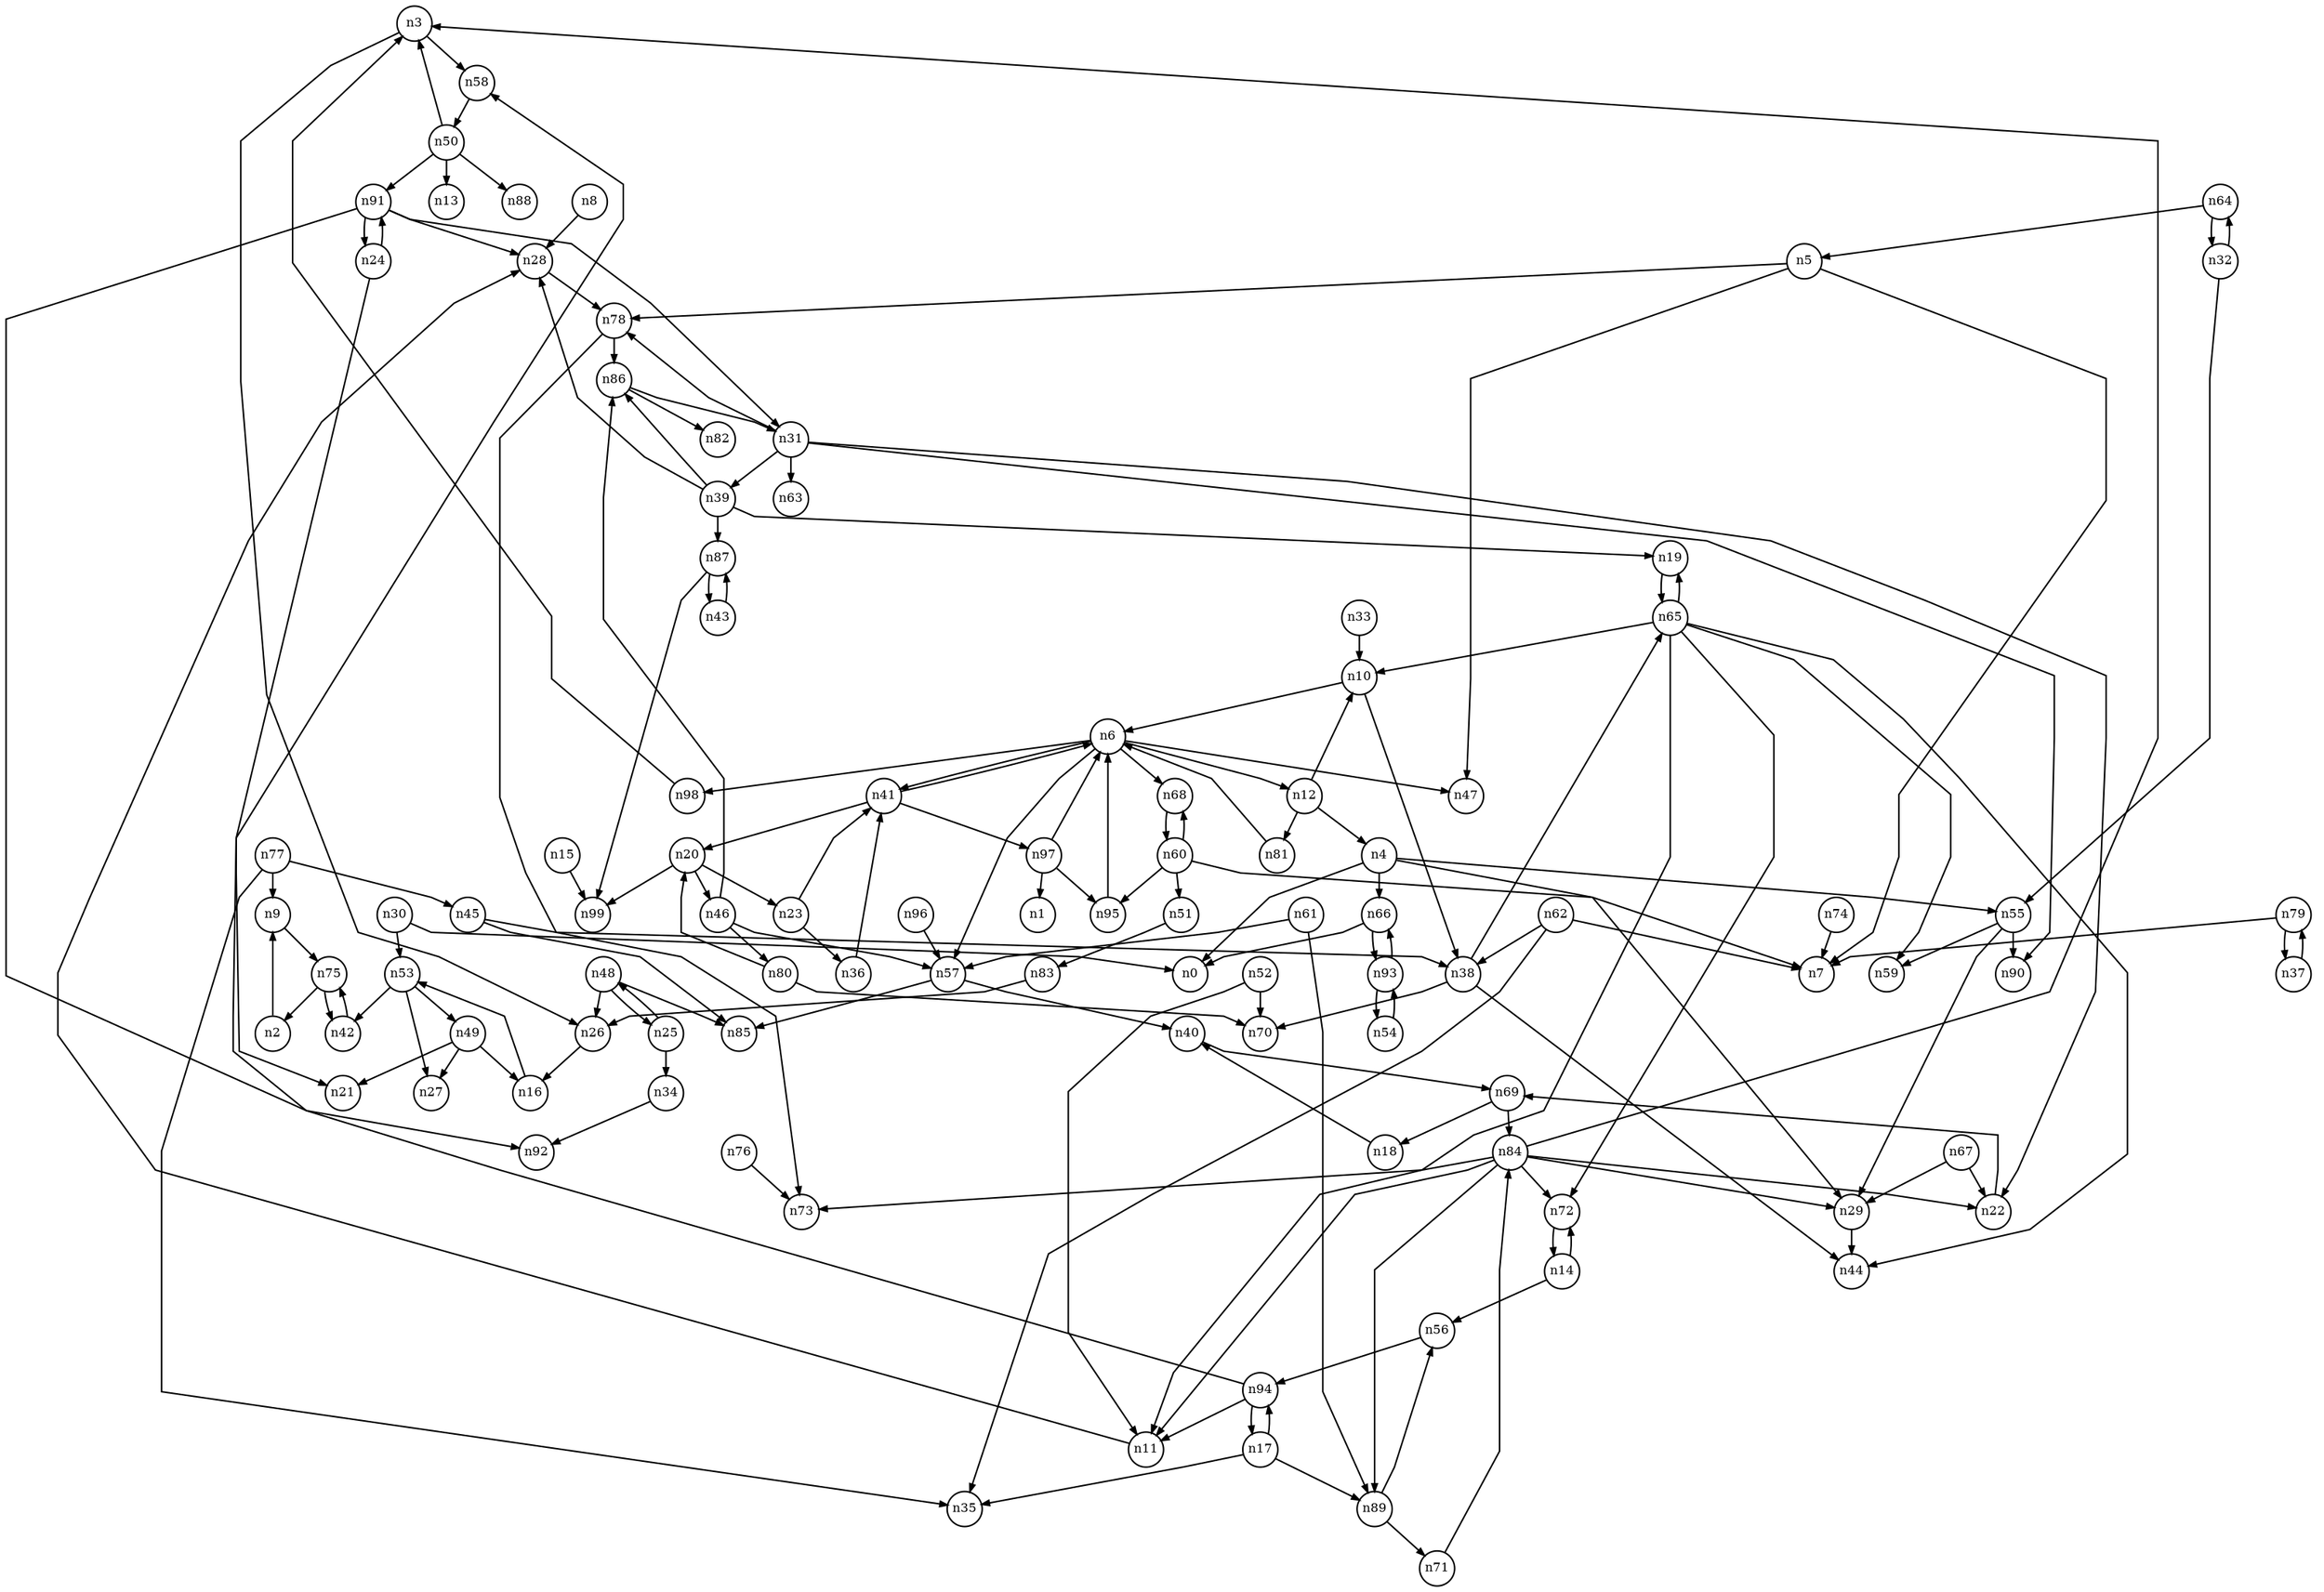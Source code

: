 digraph G{
splines=polyline;
ranksep=0.22;
nodesep=0.22;
nodesize=0.32;
fontsize=8
edge [arrowsize=0.5]
node [fontsize=8 shape=circle width=0.32 fixedsize=shape];

n9 -> n75
n2 -> n9
n26 -> n16
n3 -> n26
n3 -> n58
n58 -> n50
n4 -> n0
n4 -> n29
n4 -> n55
n4 -> n66
n29 -> n44
n55 -> n29
n55 -> n59
n55 -> n90
n66 -> n0
n66 -> n93
n5 -> n7
n5 -> n47
n5 -> n78
n78 -> n73
n78 -> n86
n12 -> n4
n12 -> n10
n12 -> n81
n6 -> n12
n6 -> n41
n6 -> n47
n6 -> n57
n6 -> n68
n6 -> n98
n41 -> n20
n41 -> n97
n41 -> n6
n57 -> n40
n57 -> n85
n68 -> n60
n98 -> n3
n28 -> n78
n8 -> n28
n38 -> n44
n38 -> n70
n38 -> n65
n10 -> n38
n10 -> n6
n11 -> n28
n81 -> n6
n56 -> n94
n14 -> n56
n14 -> n72
n72 -> n14
n15 -> n99
n17 -> n35
n17 -> n89
n17 -> n94
n89 -> n56
n89 -> n71
n40 -> n69
n18 -> n40
n23 -> n36
n23 -> n41
n20 -> n23
n20 -> n99
n20 -> n46
n36 -> n41
n24 -> n21
n24 -> n91
n34 -> n92
n25 -> n34
n25 -> n48
n16 -> n53
n30 -> n0
n30 -> n53
n53 -> n27
n53 -> n42
n53 -> n49
n22 -> n69
n31 -> n22
n31 -> n63
n31 -> n78
n31 -> n90
n31 -> n39
n32 -> n55
n32 -> n64
n33 -> n10
n79 -> n7
n79 -> n37
n37 -> n79
n19 -> n65
n39 -> n19
n39 -> n28
n39 -> n86
n39 -> n87
n86 -> n31
n86 -> n82
n87 -> n99
n87 -> n43
n97 -> n1
n97 -> n95
n97 -> n6
n43 -> n87
n45 -> n38
n45 -> n85
n46 -> n57
n46 -> n80
n46 -> n86
n80 -> n20
n80 -> n70
n48 -> n25
n48 -> n26
n48 -> n85
n49 -> n16
n49 -> n21
n49 -> n27
n50 -> n3
n50 -> n13
n50 -> n88
n50 -> n91
n91 -> n24
n91 -> n28
n91 -> n31
n91 -> n92
n83 -> n26
n51 -> n83
n52 -> n11
n52 -> n70
n42 -> n75
n60 -> n7
n60 -> n51
n60 -> n68
n60 -> n95
n95 -> n6
n61 -> n57
n61 -> n89
n62 -> n7
n62 -> n35
n62 -> n38
n64 -> n5
n64 -> n32
n65 -> n10
n65 -> n11
n65 -> n19
n65 -> n44
n65 -> n59
n65 -> n72
n67 -> n22
n67 -> n29
n69 -> n18
n69 -> n84
n84 -> n3
n84 -> n11
n84 -> n22
n84 -> n29
n84 -> n72
n84 -> n73
n84 -> n89
n74 -> n7
n75 -> n2
n75 -> n42
n76 -> n73
n77 -> n9
n77 -> n35
n77 -> n45
n71 -> n84
n54 -> n93
n93 -> n54
n93 -> n66
n94 -> n11
n94 -> n17
n94 -> n58
n96 -> n57
}
